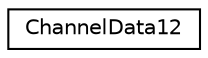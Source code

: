 digraph "Graphical Class Hierarchy"
{
 // INTERACTIVE_SVG=YES
  edge [fontname="Helvetica",fontsize="10",labelfontname="Helvetica",labelfontsize="10"];
  node [fontname="Helvetica",fontsize="10",shape=record];
  rankdir="LR";
  Node1 [label="ChannelData12",height=0.2,width=0.4,color="black", fillcolor="white", style="filled",URL="$structChannelData12.html"];
}
